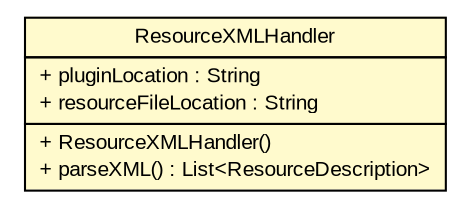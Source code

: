 #!/usr/local/bin/dot
#
# Class diagram 
# Generated by UmlGraph version 4.6 (http://www.spinellis.gr/sw/umlgraph)
#

digraph G {
	edge [fontname="arial",fontsize=10,labelfontname="arial",labelfontsize=10];
	node [fontname="arial",fontsize=10,shape=plaintext];
	// net.toxbank.isa.creator.plugin.xml.ResourceXMLHandler
	c79 [label=<<table border="0" cellborder="1" cellspacing="0" cellpadding="2" port="p" bgcolor="lemonChiffon" href="./ResourceXMLHandler.html">
		<tr><td><table border="0" cellspacing="0" cellpadding="1">
			<tr><td> ResourceXMLHandler </td></tr>
		</table></td></tr>
		<tr><td><table border="0" cellspacing="0" cellpadding="1">
			<tr><td align="left"> + pluginLocation : String </td></tr>
			<tr><td align="left"> + resourceFileLocation : String </td></tr>
		</table></td></tr>
		<tr><td><table border="0" cellspacing="0" cellpadding="1">
			<tr><td align="left"> + ResourceXMLHandler() </td></tr>
			<tr><td align="left"> + parseXML() : List&lt;ResourceDescription&gt; </td></tr>
		</table></td></tr>
		</table>>, fontname="arial", fontcolor="black", fontsize=10.0];
}

